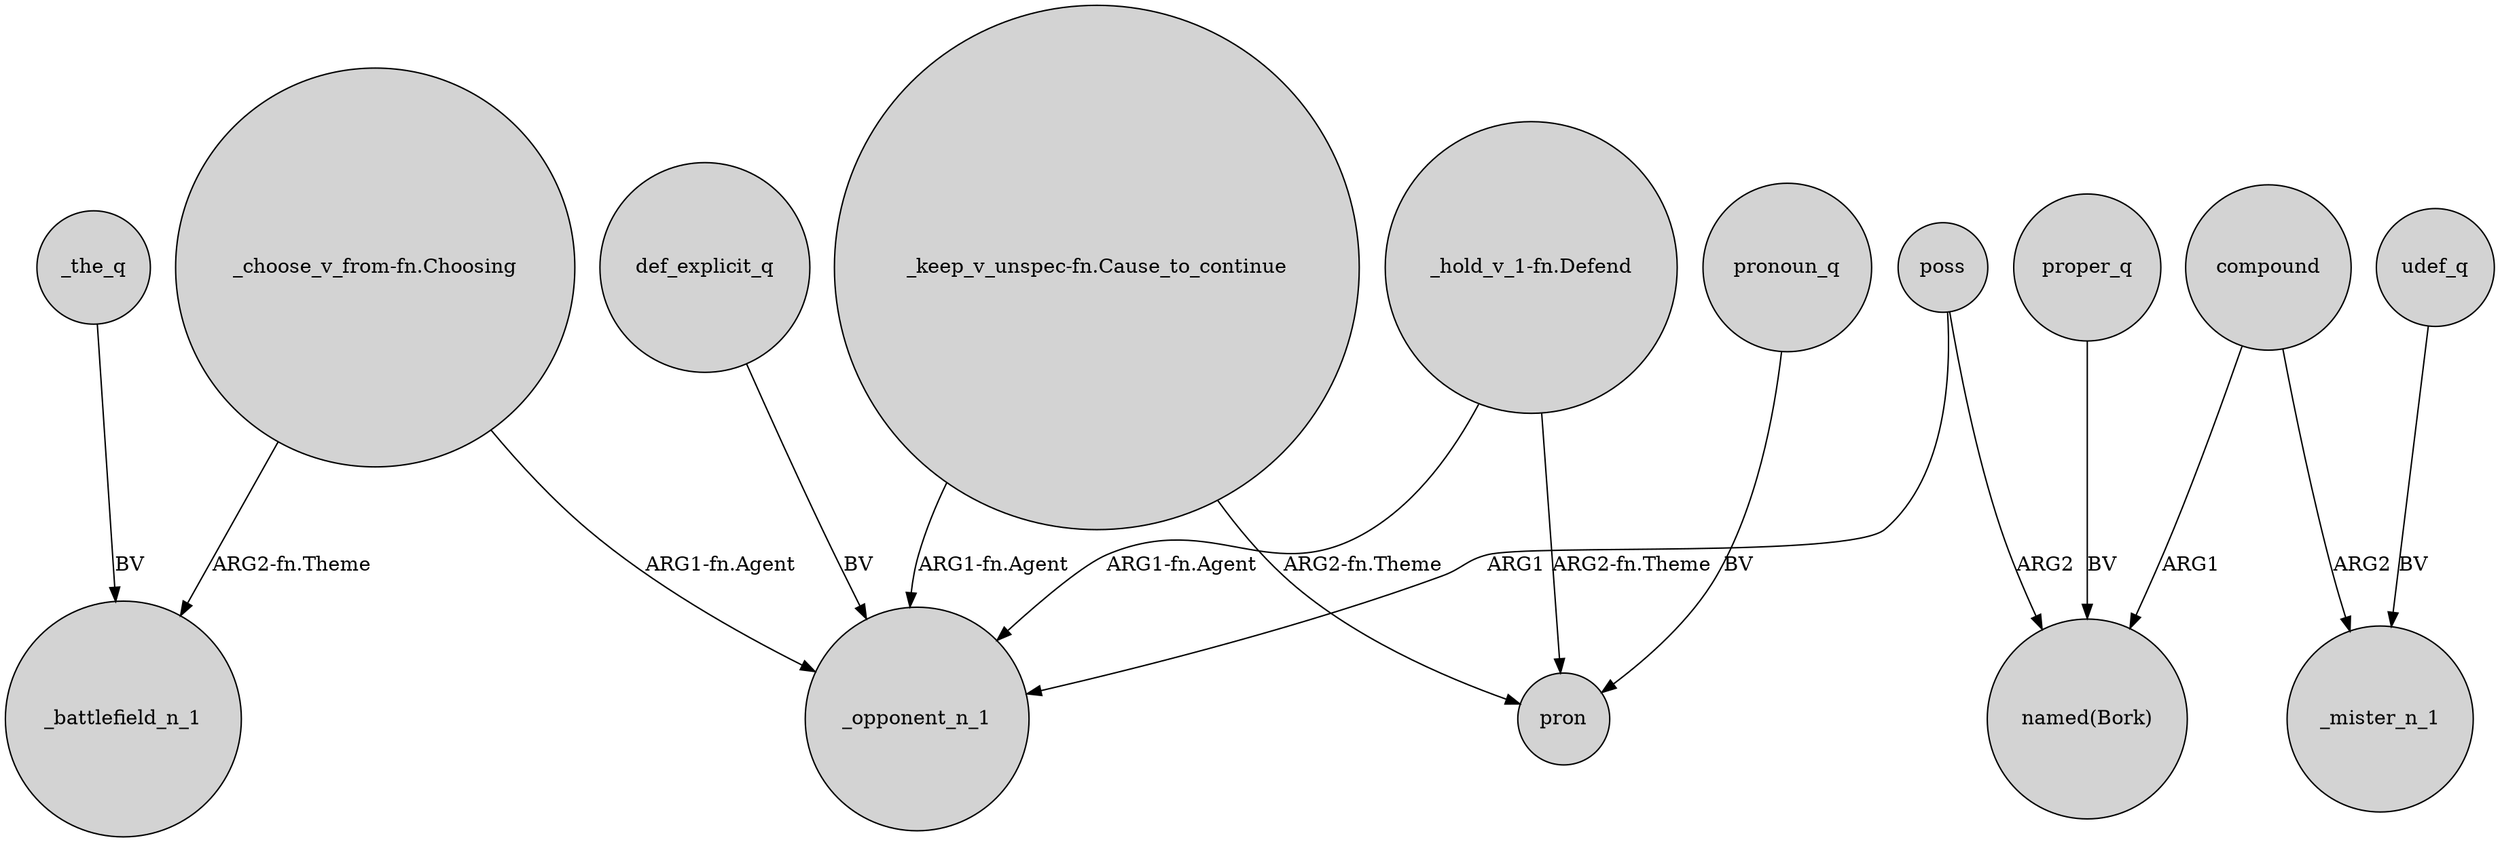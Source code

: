 digraph {
	node [shape=circle style=filled]
	poss -> _opponent_n_1 [label=ARG1]
	udef_q -> _mister_n_1 [label=BV]
	poss -> "named(Bork)" [label=ARG2]
	"_choose_v_from-fn.Choosing" -> _battlefield_n_1 [label="ARG2-fn.Theme"]
	"_hold_v_1-fn.Defend" -> pron [label="ARG2-fn.Theme"]
	compound -> "named(Bork)" [label=ARG1]
	proper_q -> "named(Bork)" [label=BV]
	_the_q -> _battlefield_n_1 [label=BV]
	"_hold_v_1-fn.Defend" -> _opponent_n_1 [label="ARG1-fn.Agent"]
	"_keep_v_unspec-fn.Cause_to_continue" -> _opponent_n_1 [label="ARG1-fn.Agent"]
	"_keep_v_unspec-fn.Cause_to_continue" -> pron [label="ARG2-fn.Theme"]
	compound -> _mister_n_1 [label=ARG2]
	def_explicit_q -> _opponent_n_1 [label=BV]
	"_choose_v_from-fn.Choosing" -> _opponent_n_1 [label="ARG1-fn.Agent"]
	pronoun_q -> pron [label=BV]
}
